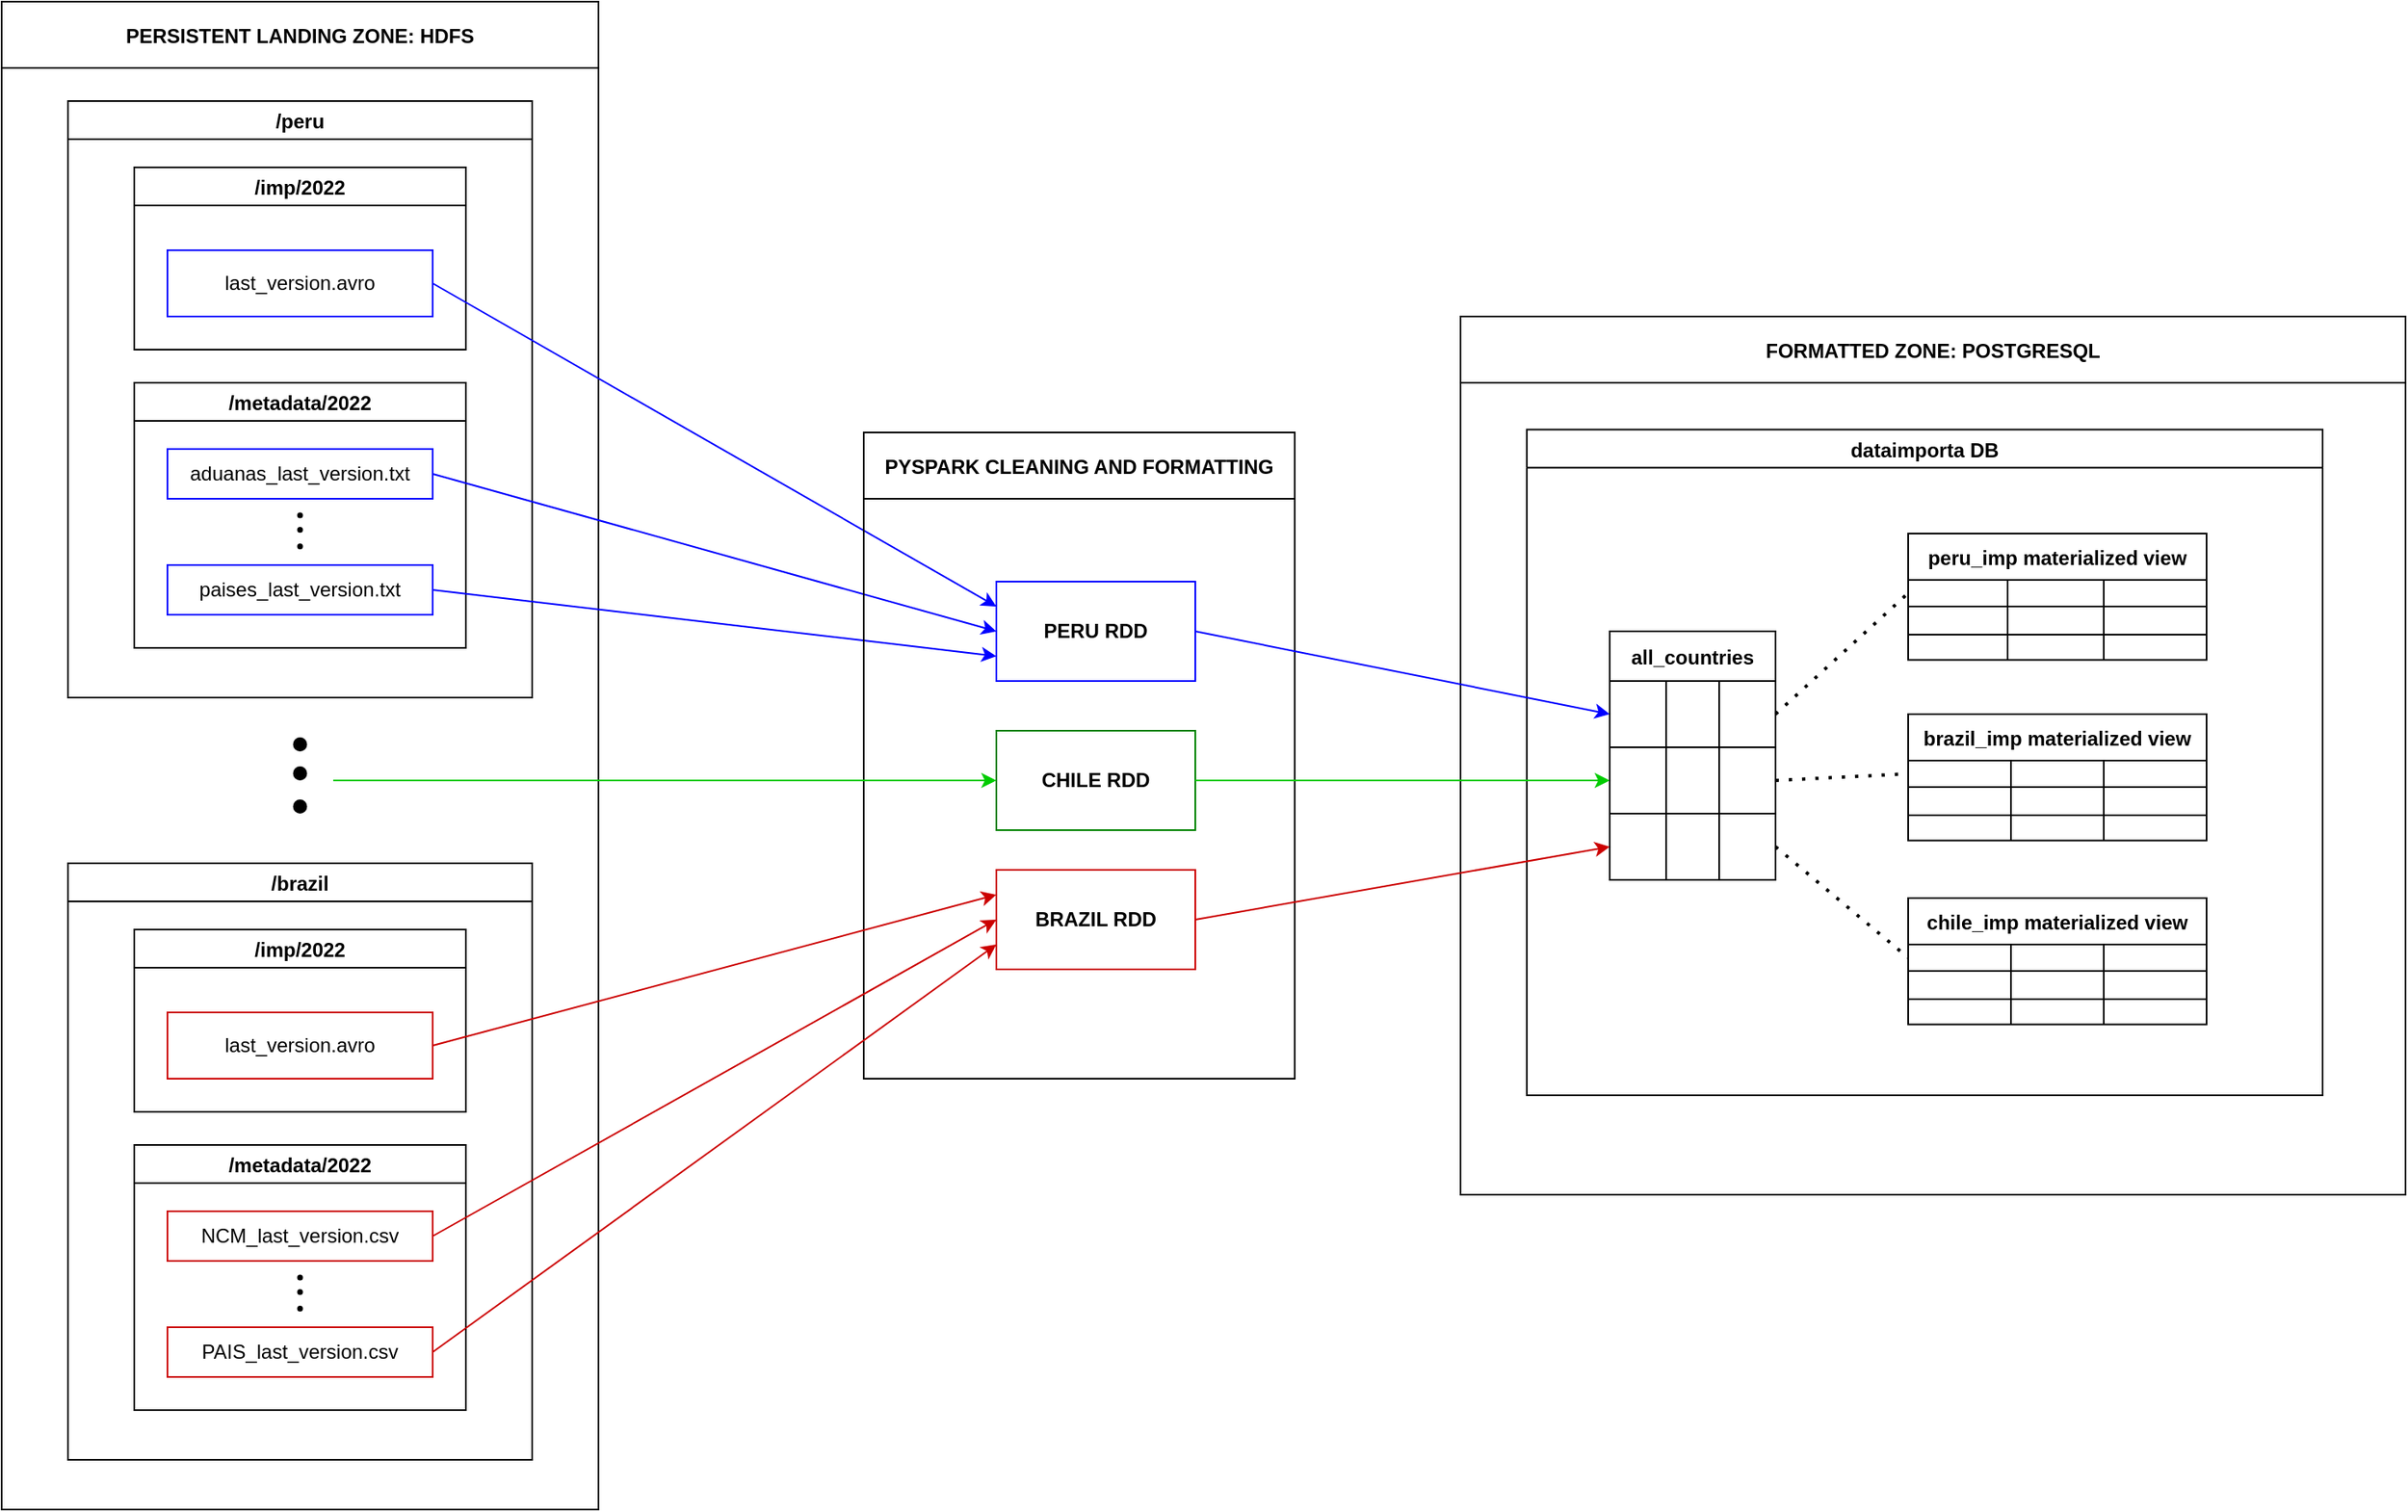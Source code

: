<mxfile version="17.2.4" type="device"><diagram id="Zuj8TtdgUS_TBvT_z1oH" name="Pagina-1"><mxGraphModel dx="2636" dy="1336" grid="1" gridSize="10" guides="1" tooltips="1" connect="1" arrows="1" fold="1" page="1" pageScale="1" pageWidth="827" pageHeight="1169" math="0" shadow="0"><root><mxCell id="0"/><mxCell id="1" parent="0"/><mxCell id="Hrsl5bD2N8lFYbhk9UwD-3" value="PERSISTENT LANDING ZONE: HDFS" style="swimlane;startSize=40;" vertex="1" parent="1"><mxGeometry x="240" width="360" height="910" as="geometry"/></mxCell><mxCell id="Hrsl5bD2N8lFYbhk9UwD-5" value="/peru" style="swimlane;" vertex="1" parent="Hrsl5bD2N8lFYbhk9UwD-3"><mxGeometry x="40" y="60" width="280" height="360" as="geometry"/></mxCell><mxCell id="Hrsl5bD2N8lFYbhk9UwD-8" value="/imp/2022" style="swimlane;" vertex="1" parent="Hrsl5bD2N8lFYbhk9UwD-5"><mxGeometry x="40" y="40" width="200" height="110" as="geometry"/></mxCell><mxCell id="Hrsl5bD2N8lFYbhk9UwD-9" value="last_version.avro" style="rounded=0;whiteSpace=wrap;html=1;strokeColor=#0000FF;" vertex="1" parent="Hrsl5bD2N8lFYbhk9UwD-8"><mxGeometry x="20" y="50" width="160" height="40" as="geometry"/></mxCell><mxCell id="Hrsl5bD2N8lFYbhk9UwD-18" value="/metadata/2022" style="swimlane;" vertex="1" parent="Hrsl5bD2N8lFYbhk9UwD-5"><mxGeometry x="40" y="170" width="200" height="160" as="geometry"/></mxCell><mxCell id="Hrsl5bD2N8lFYbhk9UwD-19" value="aduanas_last_version.txt" style="rounded=0;whiteSpace=wrap;html=1;strokeColor=#0000FF;" vertex="1" parent="Hrsl5bD2N8lFYbhk9UwD-18"><mxGeometry x="20" y="40" width="160" height="30" as="geometry"/></mxCell><mxCell id="Hrsl5bD2N8lFYbhk9UwD-20" value="paises_last_version.txt" style="rounded=0;whiteSpace=wrap;html=1;strokeColor=#0000FF;" vertex="1" parent="Hrsl5bD2N8lFYbhk9UwD-18"><mxGeometry x="20" y="110" width="160" height="30" as="geometry"/></mxCell><mxCell id="Hrsl5bD2N8lFYbhk9UwD-22" value="" style="ellipse;whiteSpace=wrap;html=1;aspect=fixed;fillColor=#000000;" vertex="1" parent="Hrsl5bD2N8lFYbhk9UwD-18"><mxGeometry x="98.75" y="78.75" width="2.5" height="2.5" as="geometry"/></mxCell><mxCell id="Hrsl5bD2N8lFYbhk9UwD-24" value="" style="ellipse;whiteSpace=wrap;html=1;aspect=fixed;fillColor=#000000;" vertex="1" parent="Hrsl5bD2N8lFYbhk9UwD-18"><mxGeometry x="98.75" y="87.5" width="2.5" height="2.5" as="geometry"/></mxCell><mxCell id="Hrsl5bD2N8lFYbhk9UwD-25" value="" style="ellipse;whiteSpace=wrap;html=1;aspect=fixed;fillColor=#000000;" vertex="1" parent="Hrsl5bD2N8lFYbhk9UwD-18"><mxGeometry x="98.75" y="97.5" width="2.5" height="2.5" as="geometry"/></mxCell><mxCell id="Hrsl5bD2N8lFYbhk9UwD-26" value="/brazil" style="swimlane;" vertex="1" parent="Hrsl5bD2N8lFYbhk9UwD-3"><mxGeometry x="40" y="520" width="280" height="360" as="geometry"/></mxCell><mxCell id="Hrsl5bD2N8lFYbhk9UwD-27" value="/imp/2022" style="swimlane;" vertex="1" parent="Hrsl5bD2N8lFYbhk9UwD-26"><mxGeometry x="40" y="40" width="200" height="110" as="geometry"/></mxCell><mxCell id="Hrsl5bD2N8lFYbhk9UwD-28" value="last_version.avro" style="rounded=0;whiteSpace=wrap;html=1;strokeColor=#CC0000;" vertex="1" parent="Hrsl5bD2N8lFYbhk9UwD-27"><mxGeometry x="20" y="50" width="160" height="40" as="geometry"/></mxCell><mxCell id="Hrsl5bD2N8lFYbhk9UwD-29" value="/metadata/2022" style="swimlane;" vertex="1" parent="Hrsl5bD2N8lFYbhk9UwD-26"><mxGeometry x="40" y="170" width="200" height="160" as="geometry"/></mxCell><mxCell id="Hrsl5bD2N8lFYbhk9UwD-30" value="NCM_last_version.csv" style="rounded=0;whiteSpace=wrap;html=1;strokeColor=#CC0000;" vertex="1" parent="Hrsl5bD2N8lFYbhk9UwD-29"><mxGeometry x="20" y="40" width="160" height="30" as="geometry"/></mxCell><mxCell id="Hrsl5bD2N8lFYbhk9UwD-31" value="PAIS_last_version.csv" style="rounded=0;whiteSpace=wrap;html=1;strokeColor=#CC0000;" vertex="1" parent="Hrsl5bD2N8lFYbhk9UwD-29"><mxGeometry x="20" y="110" width="160" height="30" as="geometry"/></mxCell><mxCell id="Hrsl5bD2N8lFYbhk9UwD-32" value="" style="ellipse;whiteSpace=wrap;html=1;aspect=fixed;fillColor=#000000;" vertex="1" parent="Hrsl5bD2N8lFYbhk9UwD-29"><mxGeometry x="98.75" y="78.75" width="2.5" height="2.5" as="geometry"/></mxCell><mxCell id="Hrsl5bD2N8lFYbhk9UwD-33" value="" style="ellipse;whiteSpace=wrap;html=1;aspect=fixed;fillColor=#000000;" vertex="1" parent="Hrsl5bD2N8lFYbhk9UwD-29"><mxGeometry x="98.75" y="87.5" width="2.5" height="2.5" as="geometry"/></mxCell><mxCell id="Hrsl5bD2N8lFYbhk9UwD-34" value="" style="ellipse;whiteSpace=wrap;html=1;aspect=fixed;fillColor=#000000;" vertex="1" parent="Hrsl5bD2N8lFYbhk9UwD-29"><mxGeometry x="98.75" y="97.5" width="2.5" height="2.5" as="geometry"/></mxCell><mxCell id="Hrsl5bD2N8lFYbhk9UwD-63" value="" style="ellipse;whiteSpace=wrap;html=1;aspect=fixed;fillColor=#000000;" vertex="1" parent="Hrsl5bD2N8lFYbhk9UwD-3"><mxGeometry x="176.25" y="444.5" width="7.5" height="7.5" as="geometry"/></mxCell><mxCell id="Hrsl5bD2N8lFYbhk9UwD-66" value="" style="ellipse;whiteSpace=wrap;html=1;aspect=fixed;fillColor=#000000;" vertex="1" parent="Hrsl5bD2N8lFYbhk9UwD-3"><mxGeometry x="176.25" y="462" width="7.5" height="7.5" as="geometry"/></mxCell><mxCell id="Hrsl5bD2N8lFYbhk9UwD-67" value="" style="ellipse;whiteSpace=wrap;html=1;aspect=fixed;fillColor=#000000;" vertex="1" parent="Hrsl5bD2N8lFYbhk9UwD-3"><mxGeometry x="176.25" y="482" width="7.5" height="7.5" as="geometry"/></mxCell><mxCell id="Hrsl5bD2N8lFYbhk9UwD-16" value="FORMATTED ZONE: POSTGRESQL" style="swimlane;startSize=40;" vertex="1" parent="1"><mxGeometry x="1120" y="190" width="570" height="530" as="geometry"/></mxCell><mxCell id="Hrsl5bD2N8lFYbhk9UwD-35" value="dataimporta DB" style="swimlane;fillColor=none;" vertex="1" parent="Hrsl5bD2N8lFYbhk9UwD-16"><mxGeometry x="40" y="68.25" width="480" height="401.75" as="geometry"/></mxCell><mxCell id="Hrsl5bD2N8lFYbhk9UwD-36" value="all_countries" style="shape=table;startSize=30;container=1;collapsible=0;childLayout=tableLayout;fontStyle=1;align=center;fillColor=none;" vertex="1" parent="Hrsl5bD2N8lFYbhk9UwD-35"><mxGeometry x="50" y="121.75" width="100" height="150" as="geometry"/></mxCell><mxCell id="Hrsl5bD2N8lFYbhk9UwD-37" value="" style="shape=tableRow;horizontal=0;startSize=0;swimlaneHead=0;swimlaneBody=0;top=0;left=0;bottom=0;right=0;collapsible=0;dropTarget=0;fillColor=none;points=[[0,0.5],[1,0.5]];portConstraint=eastwest;" vertex="1" parent="Hrsl5bD2N8lFYbhk9UwD-36"><mxGeometry y="30" width="100" height="40" as="geometry"/></mxCell><mxCell id="Hrsl5bD2N8lFYbhk9UwD-38" value="" style="shape=partialRectangle;html=1;whiteSpace=wrap;connectable=0;fillColor=none;top=0;left=0;bottom=0;right=0;overflow=hidden;" vertex="1" parent="Hrsl5bD2N8lFYbhk9UwD-37"><mxGeometry width="34" height="40" as="geometry"><mxRectangle width="34" height="40" as="alternateBounds"/></mxGeometry></mxCell><mxCell id="Hrsl5bD2N8lFYbhk9UwD-39" value="" style="shape=partialRectangle;html=1;whiteSpace=wrap;connectable=0;fillColor=none;top=0;left=0;bottom=0;right=0;overflow=hidden;" vertex="1" parent="Hrsl5bD2N8lFYbhk9UwD-37"><mxGeometry x="34" width="32" height="40" as="geometry"><mxRectangle width="32" height="40" as="alternateBounds"/></mxGeometry></mxCell><mxCell id="Hrsl5bD2N8lFYbhk9UwD-40" value="" style="shape=partialRectangle;html=1;whiteSpace=wrap;connectable=0;fillColor=none;top=0;left=0;bottom=0;right=0;overflow=hidden;" vertex="1" parent="Hrsl5bD2N8lFYbhk9UwD-37"><mxGeometry x="66" width="34" height="40" as="geometry"><mxRectangle width="34" height="40" as="alternateBounds"/></mxGeometry></mxCell><mxCell id="Hrsl5bD2N8lFYbhk9UwD-41" value="" style="shape=tableRow;horizontal=0;startSize=0;swimlaneHead=0;swimlaneBody=0;top=0;left=0;bottom=0;right=0;collapsible=0;dropTarget=0;fillColor=none;points=[[0,0.5],[1,0.5]];portConstraint=eastwest;" vertex="1" parent="Hrsl5bD2N8lFYbhk9UwD-36"><mxGeometry y="70" width="100" height="40" as="geometry"/></mxCell><mxCell id="Hrsl5bD2N8lFYbhk9UwD-42" value="" style="shape=partialRectangle;html=1;whiteSpace=wrap;connectable=0;fillColor=none;top=0;left=0;bottom=0;right=0;overflow=hidden;" vertex="1" parent="Hrsl5bD2N8lFYbhk9UwD-41"><mxGeometry width="34" height="40" as="geometry"><mxRectangle width="34" height="40" as="alternateBounds"/></mxGeometry></mxCell><mxCell id="Hrsl5bD2N8lFYbhk9UwD-43" value="" style="shape=partialRectangle;html=1;whiteSpace=wrap;connectable=0;fillColor=none;top=0;left=0;bottom=0;right=0;overflow=hidden;" vertex="1" parent="Hrsl5bD2N8lFYbhk9UwD-41"><mxGeometry x="34" width="32" height="40" as="geometry"><mxRectangle width="32" height="40" as="alternateBounds"/></mxGeometry></mxCell><mxCell id="Hrsl5bD2N8lFYbhk9UwD-44" value="" style="shape=partialRectangle;html=1;whiteSpace=wrap;connectable=0;fillColor=none;top=0;left=0;bottom=0;right=0;overflow=hidden;" vertex="1" parent="Hrsl5bD2N8lFYbhk9UwD-41"><mxGeometry x="66" width="34" height="40" as="geometry"><mxRectangle width="34" height="40" as="alternateBounds"/></mxGeometry></mxCell><mxCell id="Hrsl5bD2N8lFYbhk9UwD-45" value="" style="shape=tableRow;horizontal=0;startSize=0;swimlaneHead=0;swimlaneBody=0;top=0;left=0;bottom=0;right=0;collapsible=0;dropTarget=0;fillColor=none;points=[[0,0.5],[1,0.5]];portConstraint=eastwest;" vertex="1" parent="Hrsl5bD2N8lFYbhk9UwD-36"><mxGeometry y="110" width="100" height="40" as="geometry"/></mxCell><mxCell id="Hrsl5bD2N8lFYbhk9UwD-46" value="" style="shape=partialRectangle;html=1;whiteSpace=wrap;connectable=0;fillColor=none;top=0;left=0;bottom=0;right=0;overflow=hidden;" vertex="1" parent="Hrsl5bD2N8lFYbhk9UwD-45"><mxGeometry width="34" height="40" as="geometry"><mxRectangle width="34" height="40" as="alternateBounds"/></mxGeometry></mxCell><mxCell id="Hrsl5bD2N8lFYbhk9UwD-47" value="" style="shape=partialRectangle;html=1;whiteSpace=wrap;connectable=0;fillColor=none;top=0;left=0;bottom=0;right=0;overflow=hidden;" vertex="1" parent="Hrsl5bD2N8lFYbhk9UwD-45"><mxGeometry x="34" width="32" height="40" as="geometry"><mxRectangle width="32" height="40" as="alternateBounds"/></mxGeometry></mxCell><mxCell id="Hrsl5bD2N8lFYbhk9UwD-48" value="" style="shape=partialRectangle;html=1;whiteSpace=wrap;connectable=0;fillColor=none;top=0;left=0;bottom=0;right=0;overflow=hidden;" vertex="1" parent="Hrsl5bD2N8lFYbhk9UwD-45"><mxGeometry x="66" width="34" height="40" as="geometry"><mxRectangle width="34" height="40" as="alternateBounds"/></mxGeometry></mxCell><mxCell id="Hrsl5bD2N8lFYbhk9UwD-75" value="peru_imp materialized view" style="shape=table;startSize=28;container=1;collapsible=0;childLayout=tableLayout;fontStyle=1;align=center;fillColor=none;" vertex="1" parent="Hrsl5bD2N8lFYbhk9UwD-35"><mxGeometry x="230" y="62.75" width="180" height="76.25" as="geometry"/></mxCell><mxCell id="Hrsl5bD2N8lFYbhk9UwD-76" value="" style="shape=tableRow;horizontal=0;startSize=0;swimlaneHead=0;swimlaneBody=0;top=0;left=0;bottom=0;right=0;collapsible=0;dropTarget=0;fillColor=none;points=[[0,0.5],[1,0.5]];portConstraint=eastwest;" vertex="1" parent="Hrsl5bD2N8lFYbhk9UwD-75"><mxGeometry y="28" width="180" height="16" as="geometry"/></mxCell><mxCell id="Hrsl5bD2N8lFYbhk9UwD-77" value="" style="shape=partialRectangle;html=1;whiteSpace=wrap;connectable=0;fillColor=none;top=0;left=0;bottom=0;right=0;overflow=hidden;" vertex="1" parent="Hrsl5bD2N8lFYbhk9UwD-76"><mxGeometry width="60" height="16" as="geometry"><mxRectangle width="60" height="16" as="alternateBounds"/></mxGeometry></mxCell><mxCell id="Hrsl5bD2N8lFYbhk9UwD-78" value="" style="shape=partialRectangle;html=1;whiteSpace=wrap;connectable=0;fillColor=none;top=0;left=0;bottom=0;right=0;overflow=hidden;" vertex="1" parent="Hrsl5bD2N8lFYbhk9UwD-76"><mxGeometry x="60" width="58" height="16" as="geometry"><mxRectangle width="58" height="16" as="alternateBounds"/></mxGeometry></mxCell><mxCell id="Hrsl5bD2N8lFYbhk9UwD-79" value="" style="shape=partialRectangle;html=1;whiteSpace=wrap;connectable=0;fillColor=none;top=0;left=0;bottom=0;right=0;overflow=hidden;" vertex="1" parent="Hrsl5bD2N8lFYbhk9UwD-76"><mxGeometry x="118" width="62" height="16" as="geometry"><mxRectangle width="62" height="16" as="alternateBounds"/></mxGeometry></mxCell><mxCell id="Hrsl5bD2N8lFYbhk9UwD-80" value="" style="shape=tableRow;horizontal=0;startSize=0;swimlaneHead=0;swimlaneBody=0;top=0;left=0;bottom=0;right=0;collapsible=0;dropTarget=0;fillColor=none;points=[[0,0.5],[1,0.5]];portConstraint=eastwest;" vertex="1" parent="Hrsl5bD2N8lFYbhk9UwD-75"><mxGeometry y="44" width="180" height="17" as="geometry"/></mxCell><mxCell id="Hrsl5bD2N8lFYbhk9UwD-81" value="" style="shape=partialRectangle;html=1;whiteSpace=wrap;connectable=0;fillColor=none;top=0;left=0;bottom=0;right=0;overflow=hidden;" vertex="1" parent="Hrsl5bD2N8lFYbhk9UwD-80"><mxGeometry width="60" height="17" as="geometry"><mxRectangle width="60" height="17" as="alternateBounds"/></mxGeometry></mxCell><mxCell id="Hrsl5bD2N8lFYbhk9UwD-82" value="" style="shape=partialRectangle;html=1;whiteSpace=wrap;connectable=0;fillColor=none;top=0;left=0;bottom=0;right=0;overflow=hidden;" vertex="1" parent="Hrsl5bD2N8lFYbhk9UwD-80"><mxGeometry x="60" width="58" height="17" as="geometry"><mxRectangle width="58" height="17" as="alternateBounds"/></mxGeometry></mxCell><mxCell id="Hrsl5bD2N8lFYbhk9UwD-83" value="" style="shape=partialRectangle;html=1;whiteSpace=wrap;connectable=0;fillColor=none;top=0;left=0;bottom=0;right=0;overflow=hidden;" vertex="1" parent="Hrsl5bD2N8lFYbhk9UwD-80"><mxGeometry x="118" width="62" height="17" as="geometry"><mxRectangle width="62" height="17" as="alternateBounds"/></mxGeometry></mxCell><mxCell id="Hrsl5bD2N8lFYbhk9UwD-84" value="" style="shape=tableRow;horizontal=0;startSize=0;swimlaneHead=0;swimlaneBody=0;top=0;left=0;bottom=0;right=0;collapsible=0;dropTarget=0;fillColor=none;points=[[0,0.5],[1,0.5]];portConstraint=eastwest;" vertex="1" parent="Hrsl5bD2N8lFYbhk9UwD-75"><mxGeometry y="61" width="180" height="15" as="geometry"/></mxCell><mxCell id="Hrsl5bD2N8lFYbhk9UwD-85" value="" style="shape=partialRectangle;html=1;whiteSpace=wrap;connectable=0;fillColor=none;top=0;left=0;bottom=0;right=0;overflow=hidden;" vertex="1" parent="Hrsl5bD2N8lFYbhk9UwD-84"><mxGeometry width="60" height="15" as="geometry"><mxRectangle width="60" height="15" as="alternateBounds"/></mxGeometry></mxCell><mxCell id="Hrsl5bD2N8lFYbhk9UwD-86" value="" style="shape=partialRectangle;html=1;whiteSpace=wrap;connectable=0;fillColor=none;top=0;left=0;bottom=0;right=0;overflow=hidden;" vertex="1" parent="Hrsl5bD2N8lFYbhk9UwD-84"><mxGeometry x="60" width="58" height="15" as="geometry"><mxRectangle width="58" height="15" as="alternateBounds"/></mxGeometry></mxCell><mxCell id="Hrsl5bD2N8lFYbhk9UwD-87" value="" style="shape=partialRectangle;html=1;whiteSpace=wrap;connectable=0;fillColor=none;top=0;left=0;bottom=0;right=0;overflow=hidden;" vertex="1" parent="Hrsl5bD2N8lFYbhk9UwD-84"><mxGeometry x="118" width="62" height="15" as="geometry"><mxRectangle width="62" height="15" as="alternateBounds"/></mxGeometry></mxCell><mxCell id="Hrsl5bD2N8lFYbhk9UwD-88" value="brazil_imp materialized view" style="shape=table;startSize=28;container=1;collapsible=0;childLayout=tableLayout;fontStyle=1;align=center;fillColor=none;" vertex="1" parent="Hrsl5bD2N8lFYbhk9UwD-35"><mxGeometry x="230" y="171.75" width="180" height="76.25" as="geometry"/></mxCell><mxCell id="Hrsl5bD2N8lFYbhk9UwD-89" value="" style="shape=tableRow;horizontal=0;startSize=0;swimlaneHead=0;swimlaneBody=0;top=0;left=0;bottom=0;right=0;collapsible=0;dropTarget=0;fillColor=none;points=[[0,0.5],[1,0.5]];portConstraint=eastwest;" vertex="1" parent="Hrsl5bD2N8lFYbhk9UwD-88"><mxGeometry y="28" width="180" height="16" as="geometry"/></mxCell><mxCell id="Hrsl5bD2N8lFYbhk9UwD-90" value="" style="shape=partialRectangle;html=1;whiteSpace=wrap;connectable=0;fillColor=none;top=0;left=0;bottom=0;right=0;overflow=hidden;" vertex="1" parent="Hrsl5bD2N8lFYbhk9UwD-89"><mxGeometry width="62" height="16" as="geometry"><mxRectangle width="62" height="16" as="alternateBounds"/></mxGeometry></mxCell><mxCell id="Hrsl5bD2N8lFYbhk9UwD-91" value="" style="shape=partialRectangle;html=1;whiteSpace=wrap;connectable=0;fillColor=none;top=0;left=0;bottom=0;right=0;overflow=hidden;" vertex="1" parent="Hrsl5bD2N8lFYbhk9UwD-89"><mxGeometry x="62" width="56" height="16" as="geometry"><mxRectangle width="56" height="16" as="alternateBounds"/></mxGeometry></mxCell><mxCell id="Hrsl5bD2N8lFYbhk9UwD-92" value="" style="shape=partialRectangle;html=1;whiteSpace=wrap;connectable=0;fillColor=none;top=0;left=0;bottom=0;right=0;overflow=hidden;" vertex="1" parent="Hrsl5bD2N8lFYbhk9UwD-89"><mxGeometry x="118" width="62" height="16" as="geometry"><mxRectangle width="62" height="16" as="alternateBounds"/></mxGeometry></mxCell><mxCell id="Hrsl5bD2N8lFYbhk9UwD-93" value="" style="shape=tableRow;horizontal=0;startSize=0;swimlaneHead=0;swimlaneBody=0;top=0;left=0;bottom=0;right=0;collapsible=0;dropTarget=0;fillColor=none;points=[[0,0.5],[1,0.5]];portConstraint=eastwest;" vertex="1" parent="Hrsl5bD2N8lFYbhk9UwD-88"><mxGeometry y="44" width="180" height="17" as="geometry"/></mxCell><mxCell id="Hrsl5bD2N8lFYbhk9UwD-94" value="" style="shape=partialRectangle;html=1;whiteSpace=wrap;connectable=0;fillColor=none;top=0;left=0;bottom=0;right=0;overflow=hidden;" vertex="1" parent="Hrsl5bD2N8lFYbhk9UwD-93"><mxGeometry width="62" height="17" as="geometry"><mxRectangle width="62" height="17" as="alternateBounds"/></mxGeometry></mxCell><mxCell id="Hrsl5bD2N8lFYbhk9UwD-95" value="" style="shape=partialRectangle;html=1;whiteSpace=wrap;connectable=0;fillColor=none;top=0;left=0;bottom=0;right=0;overflow=hidden;" vertex="1" parent="Hrsl5bD2N8lFYbhk9UwD-93"><mxGeometry x="62" width="56" height="17" as="geometry"><mxRectangle width="56" height="17" as="alternateBounds"/></mxGeometry></mxCell><mxCell id="Hrsl5bD2N8lFYbhk9UwD-96" value="" style="shape=partialRectangle;html=1;whiteSpace=wrap;connectable=0;fillColor=none;top=0;left=0;bottom=0;right=0;overflow=hidden;" vertex="1" parent="Hrsl5bD2N8lFYbhk9UwD-93"><mxGeometry x="118" width="62" height="17" as="geometry"><mxRectangle width="62" height="17" as="alternateBounds"/></mxGeometry></mxCell><mxCell id="Hrsl5bD2N8lFYbhk9UwD-97" value="" style="shape=tableRow;horizontal=0;startSize=0;swimlaneHead=0;swimlaneBody=0;top=0;left=0;bottom=0;right=0;collapsible=0;dropTarget=0;fillColor=none;points=[[0,0.5],[1,0.5]];portConstraint=eastwest;" vertex="1" parent="Hrsl5bD2N8lFYbhk9UwD-88"><mxGeometry y="61" width="180" height="15" as="geometry"/></mxCell><mxCell id="Hrsl5bD2N8lFYbhk9UwD-98" value="" style="shape=partialRectangle;html=1;whiteSpace=wrap;connectable=0;fillColor=none;top=0;left=0;bottom=0;right=0;overflow=hidden;" vertex="1" parent="Hrsl5bD2N8lFYbhk9UwD-97"><mxGeometry width="62" height="15" as="geometry"><mxRectangle width="62" height="15" as="alternateBounds"/></mxGeometry></mxCell><mxCell id="Hrsl5bD2N8lFYbhk9UwD-99" value="" style="shape=partialRectangle;html=1;whiteSpace=wrap;connectable=0;fillColor=none;top=0;left=0;bottom=0;right=0;overflow=hidden;" vertex="1" parent="Hrsl5bD2N8lFYbhk9UwD-97"><mxGeometry x="62" width="56" height="15" as="geometry"><mxRectangle width="56" height="15" as="alternateBounds"/></mxGeometry></mxCell><mxCell id="Hrsl5bD2N8lFYbhk9UwD-100" value="" style="shape=partialRectangle;html=1;whiteSpace=wrap;connectable=0;fillColor=none;top=0;left=0;bottom=0;right=0;overflow=hidden;" vertex="1" parent="Hrsl5bD2N8lFYbhk9UwD-97"><mxGeometry x="118" width="62" height="15" as="geometry"><mxRectangle width="62" height="15" as="alternateBounds"/></mxGeometry></mxCell><mxCell id="Hrsl5bD2N8lFYbhk9UwD-101" value="chile_imp materialized view" style="shape=table;startSize=28;container=1;collapsible=0;childLayout=tableLayout;fontStyle=1;align=center;fillColor=none;" vertex="1" parent="Hrsl5bD2N8lFYbhk9UwD-35"><mxGeometry x="230" y="282.75" width="180" height="76.25" as="geometry"/></mxCell><mxCell id="Hrsl5bD2N8lFYbhk9UwD-102" value="" style="shape=tableRow;horizontal=0;startSize=0;swimlaneHead=0;swimlaneBody=0;top=0;left=0;bottom=0;right=0;collapsible=0;dropTarget=0;fillColor=none;points=[[0,0.5],[1,0.5]];portConstraint=eastwest;" vertex="1" parent="Hrsl5bD2N8lFYbhk9UwD-101"><mxGeometry y="28" width="180" height="16" as="geometry"/></mxCell><mxCell id="Hrsl5bD2N8lFYbhk9UwD-103" value="" style="shape=partialRectangle;html=1;whiteSpace=wrap;connectable=0;fillColor=none;top=0;left=0;bottom=0;right=0;overflow=hidden;" vertex="1" parent="Hrsl5bD2N8lFYbhk9UwD-102"><mxGeometry width="62" height="16" as="geometry"><mxRectangle width="62" height="16" as="alternateBounds"/></mxGeometry></mxCell><mxCell id="Hrsl5bD2N8lFYbhk9UwD-104" value="" style="shape=partialRectangle;html=1;whiteSpace=wrap;connectable=0;fillColor=none;top=0;left=0;bottom=0;right=0;overflow=hidden;" vertex="1" parent="Hrsl5bD2N8lFYbhk9UwD-102"><mxGeometry x="62" width="56" height="16" as="geometry"><mxRectangle width="56" height="16" as="alternateBounds"/></mxGeometry></mxCell><mxCell id="Hrsl5bD2N8lFYbhk9UwD-105" value="" style="shape=partialRectangle;html=1;whiteSpace=wrap;connectable=0;fillColor=none;top=0;left=0;bottom=0;right=0;overflow=hidden;" vertex="1" parent="Hrsl5bD2N8lFYbhk9UwD-102"><mxGeometry x="118" width="62" height="16" as="geometry"><mxRectangle width="62" height="16" as="alternateBounds"/></mxGeometry></mxCell><mxCell id="Hrsl5bD2N8lFYbhk9UwD-106" value="" style="shape=tableRow;horizontal=0;startSize=0;swimlaneHead=0;swimlaneBody=0;top=0;left=0;bottom=0;right=0;collapsible=0;dropTarget=0;fillColor=none;points=[[0,0.5],[1,0.5]];portConstraint=eastwest;" vertex="1" parent="Hrsl5bD2N8lFYbhk9UwD-101"><mxGeometry y="44" width="180" height="17" as="geometry"/></mxCell><mxCell id="Hrsl5bD2N8lFYbhk9UwD-107" value="" style="shape=partialRectangle;html=1;whiteSpace=wrap;connectable=0;fillColor=none;top=0;left=0;bottom=0;right=0;overflow=hidden;" vertex="1" parent="Hrsl5bD2N8lFYbhk9UwD-106"><mxGeometry width="62" height="17" as="geometry"><mxRectangle width="62" height="17" as="alternateBounds"/></mxGeometry></mxCell><mxCell id="Hrsl5bD2N8lFYbhk9UwD-108" value="" style="shape=partialRectangle;html=1;whiteSpace=wrap;connectable=0;fillColor=none;top=0;left=0;bottom=0;right=0;overflow=hidden;" vertex="1" parent="Hrsl5bD2N8lFYbhk9UwD-106"><mxGeometry x="62" width="56" height="17" as="geometry"><mxRectangle width="56" height="17" as="alternateBounds"/></mxGeometry></mxCell><mxCell id="Hrsl5bD2N8lFYbhk9UwD-109" value="" style="shape=partialRectangle;html=1;whiteSpace=wrap;connectable=0;fillColor=none;top=0;left=0;bottom=0;right=0;overflow=hidden;" vertex="1" parent="Hrsl5bD2N8lFYbhk9UwD-106"><mxGeometry x="118" width="62" height="17" as="geometry"><mxRectangle width="62" height="17" as="alternateBounds"/></mxGeometry></mxCell><mxCell id="Hrsl5bD2N8lFYbhk9UwD-110" value="" style="shape=tableRow;horizontal=0;startSize=0;swimlaneHead=0;swimlaneBody=0;top=0;left=0;bottom=0;right=0;collapsible=0;dropTarget=0;fillColor=none;points=[[0,0.5],[1,0.5]];portConstraint=eastwest;" vertex="1" parent="Hrsl5bD2N8lFYbhk9UwD-101"><mxGeometry y="61" width="180" height="15" as="geometry"/></mxCell><mxCell id="Hrsl5bD2N8lFYbhk9UwD-111" value="" style="shape=partialRectangle;html=1;whiteSpace=wrap;connectable=0;fillColor=none;top=0;left=0;bottom=0;right=0;overflow=hidden;" vertex="1" parent="Hrsl5bD2N8lFYbhk9UwD-110"><mxGeometry width="62" height="15" as="geometry"><mxRectangle width="62" height="15" as="alternateBounds"/></mxGeometry></mxCell><mxCell id="Hrsl5bD2N8lFYbhk9UwD-112" value="" style="shape=partialRectangle;html=1;whiteSpace=wrap;connectable=0;fillColor=none;top=0;left=0;bottom=0;right=0;overflow=hidden;" vertex="1" parent="Hrsl5bD2N8lFYbhk9UwD-110"><mxGeometry x="62" width="56" height="15" as="geometry"><mxRectangle width="56" height="15" as="alternateBounds"/></mxGeometry></mxCell><mxCell id="Hrsl5bD2N8lFYbhk9UwD-113" value="" style="shape=partialRectangle;html=1;whiteSpace=wrap;connectable=0;fillColor=none;top=0;left=0;bottom=0;right=0;overflow=hidden;" vertex="1" parent="Hrsl5bD2N8lFYbhk9UwD-110"><mxGeometry x="118" width="62" height="15" as="geometry"><mxRectangle width="62" height="15" as="alternateBounds"/></mxGeometry></mxCell><mxCell id="Hrsl5bD2N8lFYbhk9UwD-114" value="" style="endArrow=none;dashed=1;html=1;dashPattern=1 3;strokeWidth=2;rounded=0;fillColor=#0000FF;entryX=0;entryY=0.5;entryDx=0;entryDy=0;exitX=1;exitY=0.5;exitDx=0;exitDy=0;" edge="1" parent="Hrsl5bD2N8lFYbhk9UwD-35" source="Hrsl5bD2N8lFYbhk9UwD-37" target="Hrsl5bD2N8lFYbhk9UwD-76"><mxGeometry width="50" height="50" relative="1" as="geometry"><mxPoint x="-170" y="101.75" as="sourcePoint"/><mxPoint x="-120" y="51.75" as="targetPoint"/></mxGeometry></mxCell><mxCell id="Hrsl5bD2N8lFYbhk9UwD-116" value="" style="endArrow=none;dashed=1;html=1;dashPattern=1 3;strokeWidth=2;rounded=0;fillColor=#0000FF;entryX=0;entryY=0.5;entryDx=0;entryDy=0;exitX=1;exitY=0.5;exitDx=0;exitDy=0;" edge="1" parent="Hrsl5bD2N8lFYbhk9UwD-35" source="Hrsl5bD2N8lFYbhk9UwD-41" target="Hrsl5bD2N8lFYbhk9UwD-89"><mxGeometry width="50" height="50" relative="1" as="geometry"><mxPoint x="160" y="181.75" as="sourcePoint"/><mxPoint x="240" y="108.75" as="targetPoint"/></mxGeometry></mxCell><mxCell id="Hrsl5bD2N8lFYbhk9UwD-117" value="" style="endArrow=none;dashed=1;html=1;dashPattern=1 3;strokeWidth=2;rounded=0;fillColor=#0000FF;entryX=0;entryY=0.5;entryDx=0;entryDy=0;exitX=1;exitY=0.5;exitDx=0;exitDy=0;" edge="1" parent="Hrsl5bD2N8lFYbhk9UwD-35" source="Hrsl5bD2N8lFYbhk9UwD-45" target="Hrsl5bD2N8lFYbhk9UwD-102"><mxGeometry width="50" height="50" relative="1" as="geometry"><mxPoint x="170" y="191.75" as="sourcePoint"/><mxPoint x="250" y="118.75" as="targetPoint"/></mxGeometry></mxCell><mxCell id="Hrsl5bD2N8lFYbhk9UwD-49" value="" style="endArrow=classic;html=1;rounded=0;exitX=1;exitY=0.5;exitDx=0;exitDy=0;entryX=0;entryY=0.25;entryDx=0;entryDy=0;fillColor=#0000FF;strokeColor=#0000FF;" edge="1" parent="1" source="Hrsl5bD2N8lFYbhk9UwD-9" target="Hrsl5bD2N8lFYbhk9UwD-53"><mxGeometry width="50" height="50" relative="1" as="geometry"><mxPoint x="740" y="390" as="sourcePoint"/><mxPoint x="750" y="210" as="targetPoint"/></mxGeometry></mxCell><mxCell id="Hrsl5bD2N8lFYbhk9UwD-50" value="" style="endArrow=classic;html=1;rounded=0;exitX=1;exitY=0.5;exitDx=0;exitDy=0;entryX=0;entryY=0.5;entryDx=0;entryDy=0;fillColor=#0000FF;strokeColor=#0000FF;" edge="1" parent="1" source="Hrsl5bD2N8lFYbhk9UwD-19" target="Hrsl5bD2N8lFYbhk9UwD-53"><mxGeometry width="50" height="50" relative="1" as="geometry"><mxPoint x="740" y="390" as="sourcePoint"/><mxPoint x="750" y="260" as="targetPoint"/></mxGeometry></mxCell><mxCell id="Hrsl5bD2N8lFYbhk9UwD-51" value="" style="endArrow=classic;html=1;rounded=0;exitX=1;exitY=0.5;exitDx=0;exitDy=0;entryX=0;entryY=0.75;entryDx=0;entryDy=0;strokeColor=#0000FF;" edge="1" parent="1" source="Hrsl5bD2N8lFYbhk9UwD-20" target="Hrsl5bD2N8lFYbhk9UwD-53"><mxGeometry width="50" height="50" relative="1" as="geometry"><mxPoint x="740" y="390" as="sourcePoint"/><mxPoint x="750" y="300" as="targetPoint"/></mxGeometry></mxCell><mxCell id="Hrsl5bD2N8lFYbhk9UwD-52" value="PYSPARK CLEANING AND FORMATTING" style="swimlane;fillColor=none;startSize=40;" vertex="1" parent="1"><mxGeometry x="760" y="260" width="260" height="390" as="geometry"/></mxCell><mxCell id="Hrsl5bD2N8lFYbhk9UwD-53" value="&lt;b&gt;PERU RDD&lt;/b&gt;" style="rounded=0;whiteSpace=wrap;html=1;fillColor=none;strokeColor=#0000FF;" vertex="1" parent="Hrsl5bD2N8lFYbhk9UwD-52"><mxGeometry x="80" y="90" width="120" height="60" as="geometry"/></mxCell><mxCell id="Hrsl5bD2N8lFYbhk9UwD-55" value="&lt;b&gt;BRAZIL RDD&lt;/b&gt;" style="rounded=0;whiteSpace=wrap;html=1;fillColor=none;strokeColor=#CC0000;" vertex="1" parent="Hrsl5bD2N8lFYbhk9UwD-52"><mxGeometry x="80" y="264" width="120" height="60" as="geometry"/></mxCell><mxCell id="Hrsl5bD2N8lFYbhk9UwD-56" value="&lt;b&gt;CHILE RDD&lt;/b&gt;" style="rounded=0;whiteSpace=wrap;html=1;fillColor=none;strokeColor=#008200;" vertex="1" parent="Hrsl5bD2N8lFYbhk9UwD-52"><mxGeometry x="80" y="180" width="120" height="60" as="geometry"/></mxCell><mxCell id="Hrsl5bD2N8lFYbhk9UwD-57" value="" style="endArrow=classic;html=1;rounded=0;exitX=1;exitY=0.5;exitDx=0;exitDy=0;entryX=0;entryY=0.25;entryDx=0;entryDy=0;strokeColor=#CC0000;" edge="1" parent="1" source="Hrsl5bD2N8lFYbhk9UwD-28" target="Hrsl5bD2N8lFYbhk9UwD-55"><mxGeometry width="50" height="50" relative="1" as="geometry"><mxPoint x="710" y="550" as="sourcePoint"/><mxPoint x="760" y="500" as="targetPoint"/></mxGeometry></mxCell><mxCell id="Hrsl5bD2N8lFYbhk9UwD-58" value="" style="endArrow=classic;html=1;rounded=0;entryX=0;entryY=0.75;entryDx=0;entryDy=0;exitX=1;exitY=0.5;exitDx=0;exitDy=0;strokeColor=#CC0000;" edge="1" parent="1" source="Hrsl5bD2N8lFYbhk9UwD-31" target="Hrsl5bD2N8lFYbhk9UwD-55"><mxGeometry width="50" height="50" relative="1" as="geometry"><mxPoint x="710" y="550" as="sourcePoint"/><mxPoint x="760" y="500" as="targetPoint"/></mxGeometry></mxCell><mxCell id="Hrsl5bD2N8lFYbhk9UwD-59" value="" style="endArrow=classic;html=1;rounded=0;exitX=1;exitY=0.5;exitDx=0;exitDy=0;entryX=0;entryY=0.5;entryDx=0;entryDy=0;strokeColor=#CC0000;" edge="1" parent="1" source="Hrsl5bD2N8lFYbhk9UwD-30" target="Hrsl5bD2N8lFYbhk9UwD-55"><mxGeometry width="50" height="50" relative="1" as="geometry"><mxPoint x="710" y="550" as="sourcePoint"/><mxPoint x="760" y="500" as="targetPoint"/></mxGeometry></mxCell><mxCell id="Hrsl5bD2N8lFYbhk9UwD-69" value="" style="endArrow=classic;html=1;rounded=0;entryX=0;entryY=0.5;entryDx=0;entryDy=0;strokeColor=#00CC00;" edge="1" parent="1" target="Hrsl5bD2N8lFYbhk9UwD-56"><mxGeometry width="50" height="50" relative="1" as="geometry"><mxPoint x="440" y="470" as="sourcePoint"/><mxPoint x="470" y="330" as="targetPoint"/></mxGeometry></mxCell><mxCell id="Hrsl5bD2N8lFYbhk9UwD-70" value="" style="endArrow=classic;html=1;rounded=0;strokeColor=#0000FF;fillColor=#0000FF;exitX=1;exitY=0.5;exitDx=0;exitDy=0;entryX=0;entryY=0.5;entryDx=0;entryDy=0;" edge="1" parent="1" source="Hrsl5bD2N8lFYbhk9UwD-53" target="Hrsl5bD2N8lFYbhk9UwD-37"><mxGeometry width="50" height="50" relative="1" as="geometry"><mxPoint x="1150" y="440" as="sourcePoint"/><mxPoint x="1200" y="390" as="targetPoint"/></mxGeometry></mxCell><mxCell id="Hrsl5bD2N8lFYbhk9UwD-73" value="" style="endArrow=classic;html=1;rounded=0;strokeColor=#CC0000;fillColor=#0000FF;exitX=1;exitY=0.5;exitDx=0;exitDy=0;entryX=0;entryY=0.5;entryDx=0;entryDy=0;" edge="1" parent="1" source="Hrsl5bD2N8lFYbhk9UwD-55" target="Hrsl5bD2N8lFYbhk9UwD-45"><mxGeometry width="50" height="50" relative="1" as="geometry"><mxPoint x="970" y="390" as="sourcePoint"/><mxPoint x="1220" y="461.25" as="targetPoint"/></mxGeometry></mxCell><mxCell id="Hrsl5bD2N8lFYbhk9UwD-74" value="" style="endArrow=classic;html=1;rounded=0;strokeColor=#00CC00;fillColor=#0000FF;exitX=1;exitY=0.5;exitDx=0;exitDy=0;entryX=0;entryY=0.5;entryDx=0;entryDy=0;" edge="1" parent="1" source="Hrsl5bD2N8lFYbhk9UwD-56" target="Hrsl5bD2N8lFYbhk9UwD-41"><mxGeometry width="50" height="50" relative="1" as="geometry"><mxPoint x="980" y="400" as="sourcePoint"/><mxPoint x="1230" y="471.25" as="targetPoint"/></mxGeometry></mxCell></root></mxGraphModel></diagram></mxfile>